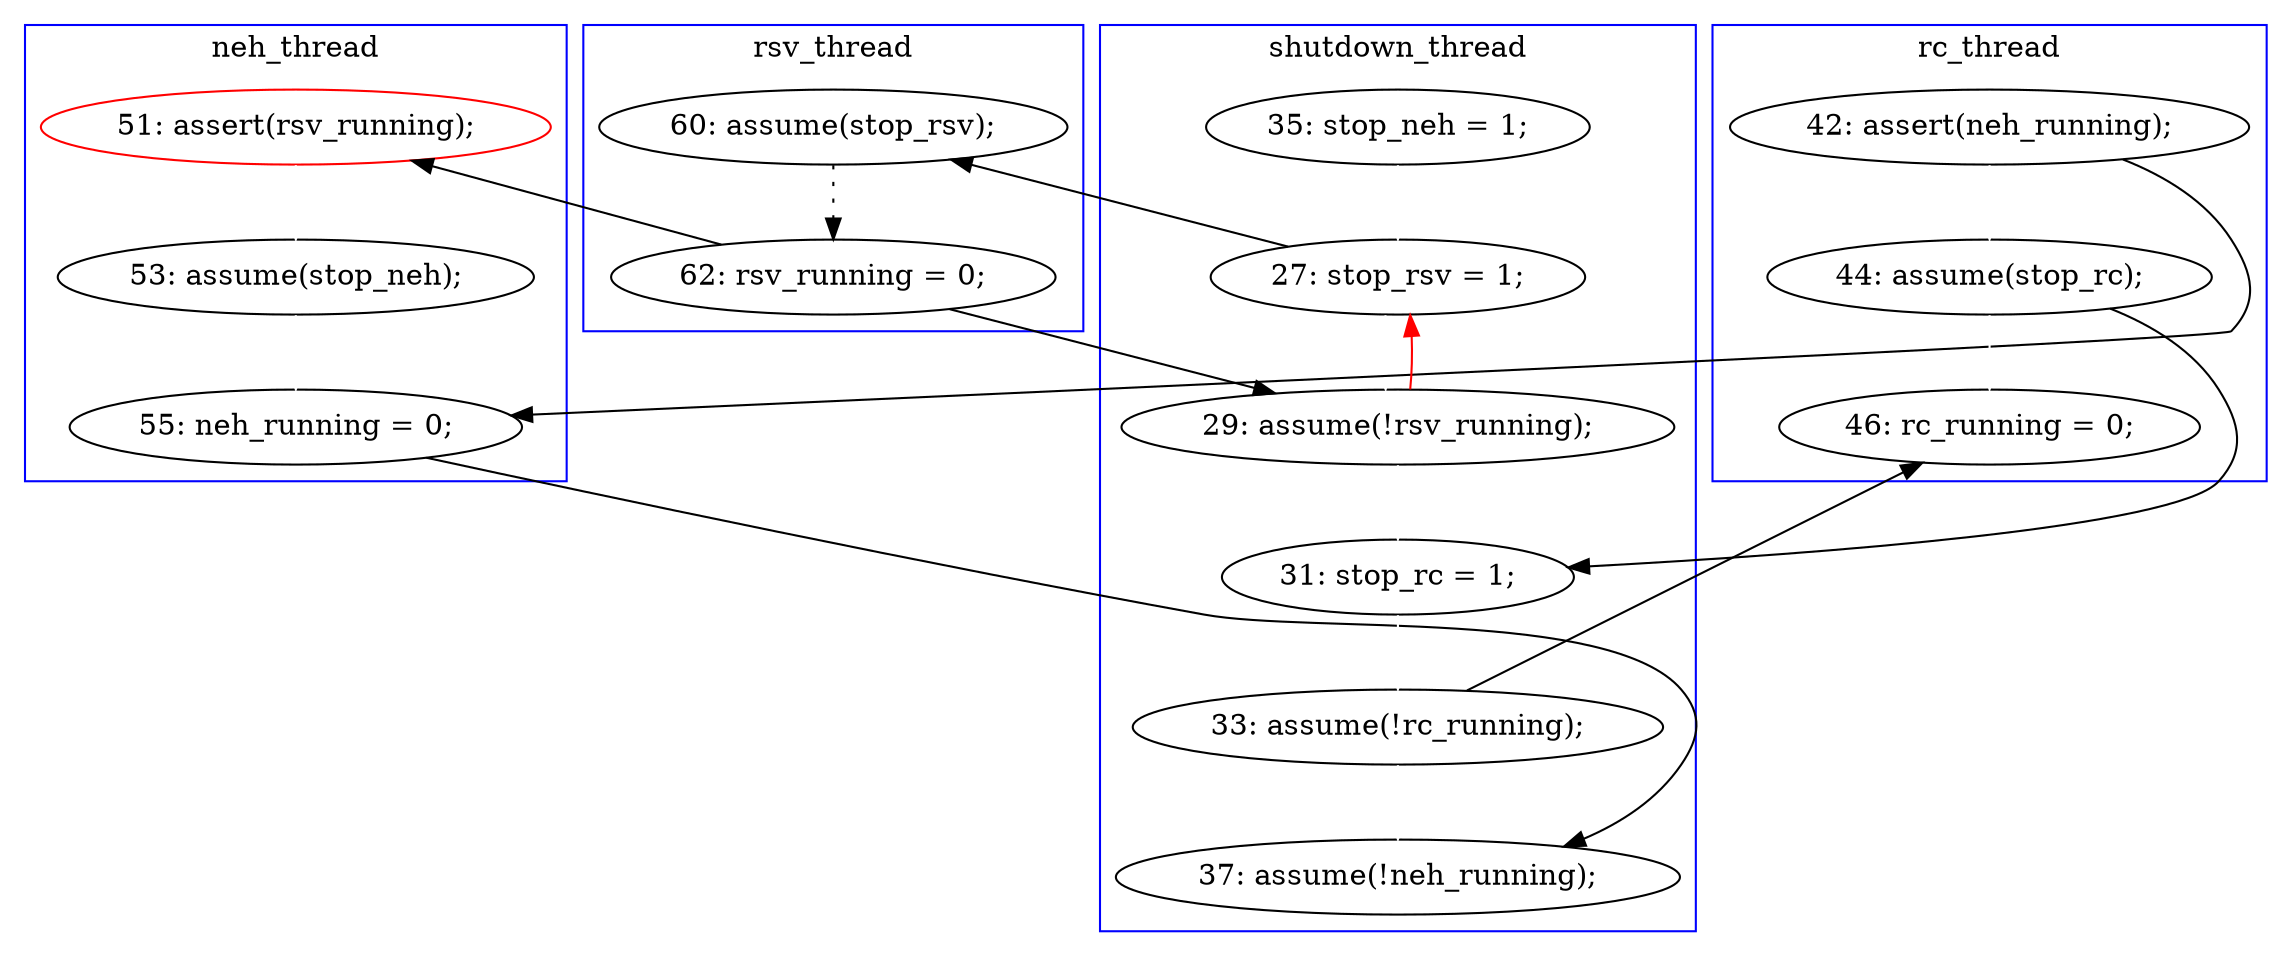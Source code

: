 digraph Counterexample {
	13 -> 19 [color = black, style = solid, constraint = false]
	22 -> 26 [color = white, style = solid]
	18 -> 25 [color = white, style = solid]
	25 -> 28 [color = black, style = solid, constraint = false]
	20 -> 21 [color = black, style = solid, constraint = false]
	20 -> 27 [color = black, style = solid, constraint = false]
	28 -> 29 [color = white, style = solid]
	19 -> 20 [color = black, style = dotted]
	13 -> 27 [color = white, style = solid]
	25 -> 37 [color = white, style = solid]
	18 -> 26 [color = black, style = solid, constraint = false]
	29 -> 30 [color = white, style = solid]
	21 -> 22 [color = white, style = solid]
	29 -> 37 [color = black, style = solid, constraint = false]
	26 -> 30 [color = black, style = solid, constraint = false]
	27 -> 28 [color = white, style = solid]
	27 -> 13 [color = red, style = solid, constraint = false]
	12 -> 13 [color = white, style = solid]
	subgraph cluster4 {
		label = rsv_thread
		color = blue
		19  [label = "60: assume(stop_rsv);"]
		20  [label = "62: rsv_running = 0;"]
	}
	subgraph cluster2 {
		label = rc_thread
		color = blue
		37  [label = "46: rc_running = 0;"]
		18  [label = "42: assert(neh_running);"]
		25  [label = "44: assume(stop_rc);"]
	}
	subgraph cluster1 {
		label = shutdown_thread
		color = blue
		13  [label = "27: stop_rsv = 1;"]
		12  [label = "35: stop_neh = 1;"]
		28  [label = "31: stop_rc = 1;"]
		29  [label = "33: assume(!rc_running);"]
		27  [label = "29: assume(!rsv_running);"]
		30  [label = "37: assume(!neh_running);"]
	}
	subgraph cluster3 {
		label = neh_thread
		color = blue
		22  [label = "53: assume(stop_neh);"]
		21  [label = "51: assert(rsv_running);", color = red]
		26  [label = "55: neh_running = 0;"]
	}
}
